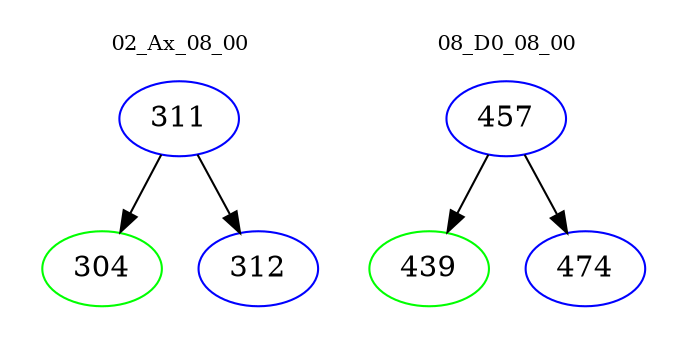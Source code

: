 digraph{
subgraph cluster_0 {
color = white
label = "02_Ax_08_00";
fontsize=10;
T0_311 [label="311", color="blue"]
T0_311 -> T0_304 [color="black"]
T0_304 [label="304", color="green"]
T0_311 -> T0_312 [color="black"]
T0_312 [label="312", color="blue"]
}
subgraph cluster_1 {
color = white
label = "08_D0_08_00";
fontsize=10;
T1_457 [label="457", color="blue"]
T1_457 -> T1_439 [color="black"]
T1_439 [label="439", color="green"]
T1_457 -> T1_474 [color="black"]
T1_474 [label="474", color="blue"]
}
}
